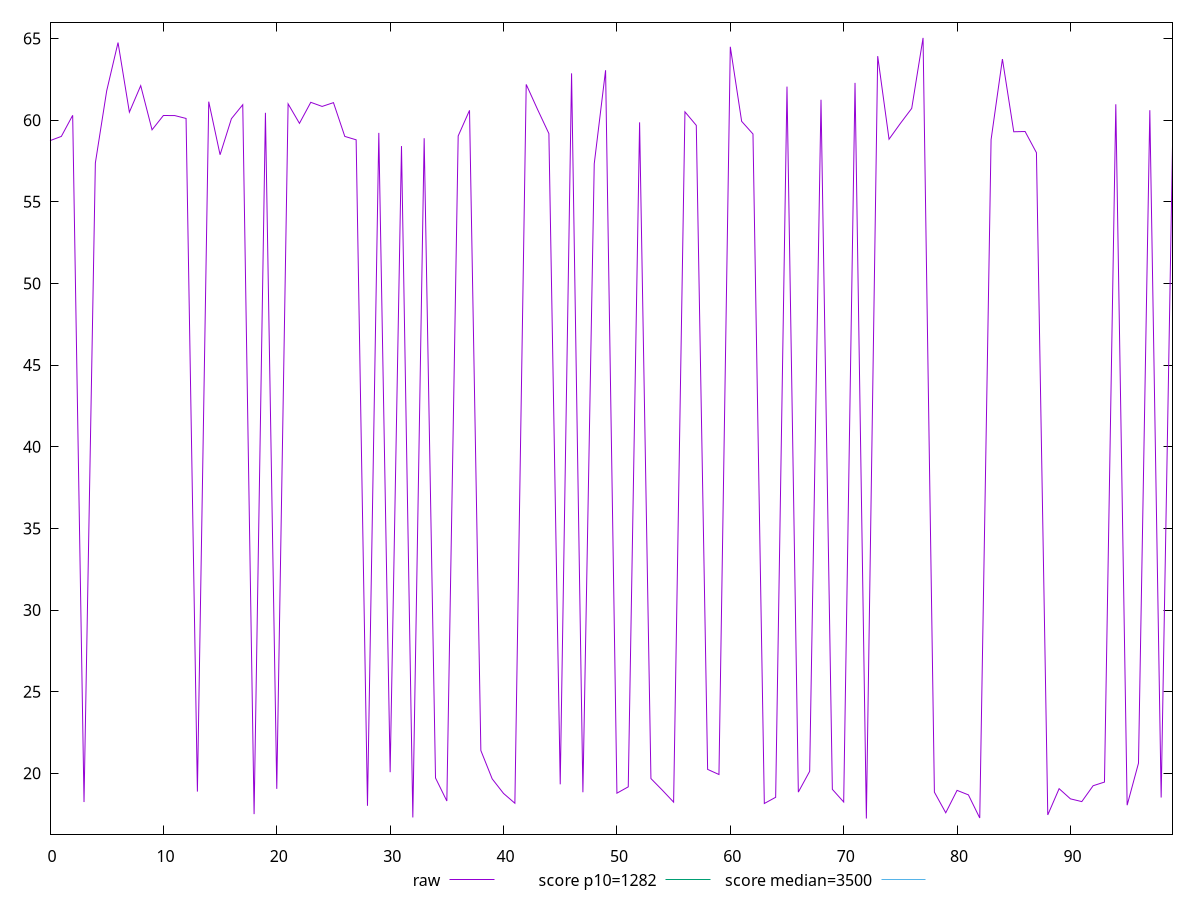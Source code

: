 reset

$raw <<EOF
0 58.744
1 59.003999999999984
2 60.29599999999997
3 18.240000000000002
4 57.375999999999976
5 61.79599999999999
6 64.75199999999998
7 60.48799999999999
8 62.11199999999998
9 59.40799999999999
10 60.28399999999997
11 60.27999999999999
12 60.103999999999985
13 18.879999999999995
14 61.131999999999984
15 57.87999999999998
16 60.087999999999965
17 60.94399999999999
18 17.499999999999996
19 60.447999999999986
20 19.047999999999995
21 60.99599999999997
22 59.803999999999974
23 61.09199999999996
24 60.83999999999999
25 61.07199999999998
26 59.003999999999984
27 58.79599999999997
28 18.012
29 59.219999999999985
30 20.067999999999994
31 58.411999999999985
32 17.296
33 58.89199999999999
34 19.715999999999998
35 18.304
36 59.03199999999998
37 60.59999999999998
38 21.395999999999997
39 19.66
40 18.767999999999997
41 18.168
42 62.187999999999974
43 60.65599999999999
44 59.17599999999999
45 19.323999999999995
46 62.86799999999998
47 18.839999999999996
48 57.32799999999997
49 63.05599999999997
50 18.783999999999992
51 19.172
52 59.86399999999997
53 19.679999999999996
54 18.971999999999998
55 18.235999999999997
56 60.50799999999999
57 59.67999999999998
58 20.239999999999995
59 19.927999999999997
60 64.49199999999998
61 59.92799999999997
62 59.152
63 18.151999999999997
64 18.531999999999996
65 62.05199999999999
66 18.847999999999995
67 20.123999999999995
68 61.24799999999998
69 19.02
70 18.244
71 62.28399999999997
72 17.231999999999992
73 63.91999999999997
74 58.83199999999997
75 59.79999999999997
76 60.719999999999985
77 65.03599999999997
78 18.848000000000003
79 17.584
80 18.955999999999996
81 18.68
82 17.264000000000003
83 58.80399999999996
84 63.73999999999997
85 59.28799999999997
86 59.303999999999974
87 58.00799999999998
88 17.451999999999998
89 19.059999999999995
90 18.436
91 18.267999999999994
92 19.24
93 19.464
94 60.97199999999998
95 18.048000000000002
96 20.619999999999997
97 60.607999999999976
98 18.516
99 58.411999999999985
EOF

set key outside below
set xrange [0:99]
set yrange [16.275919999999992:65.99207999999997]
set trange [16.275919999999992:65.99207999999997]
set terminal svg size 640, 500 enhanced background rgb 'white'
set output "reports/report_00032_2021-02-25T10-28-15.087Z/bootup-time/samples/agenda/raw/values.svg"

plot $raw title "raw" with line, \
     1282 title "score p10=1282", \
     3500 title "score median=3500"

reset
